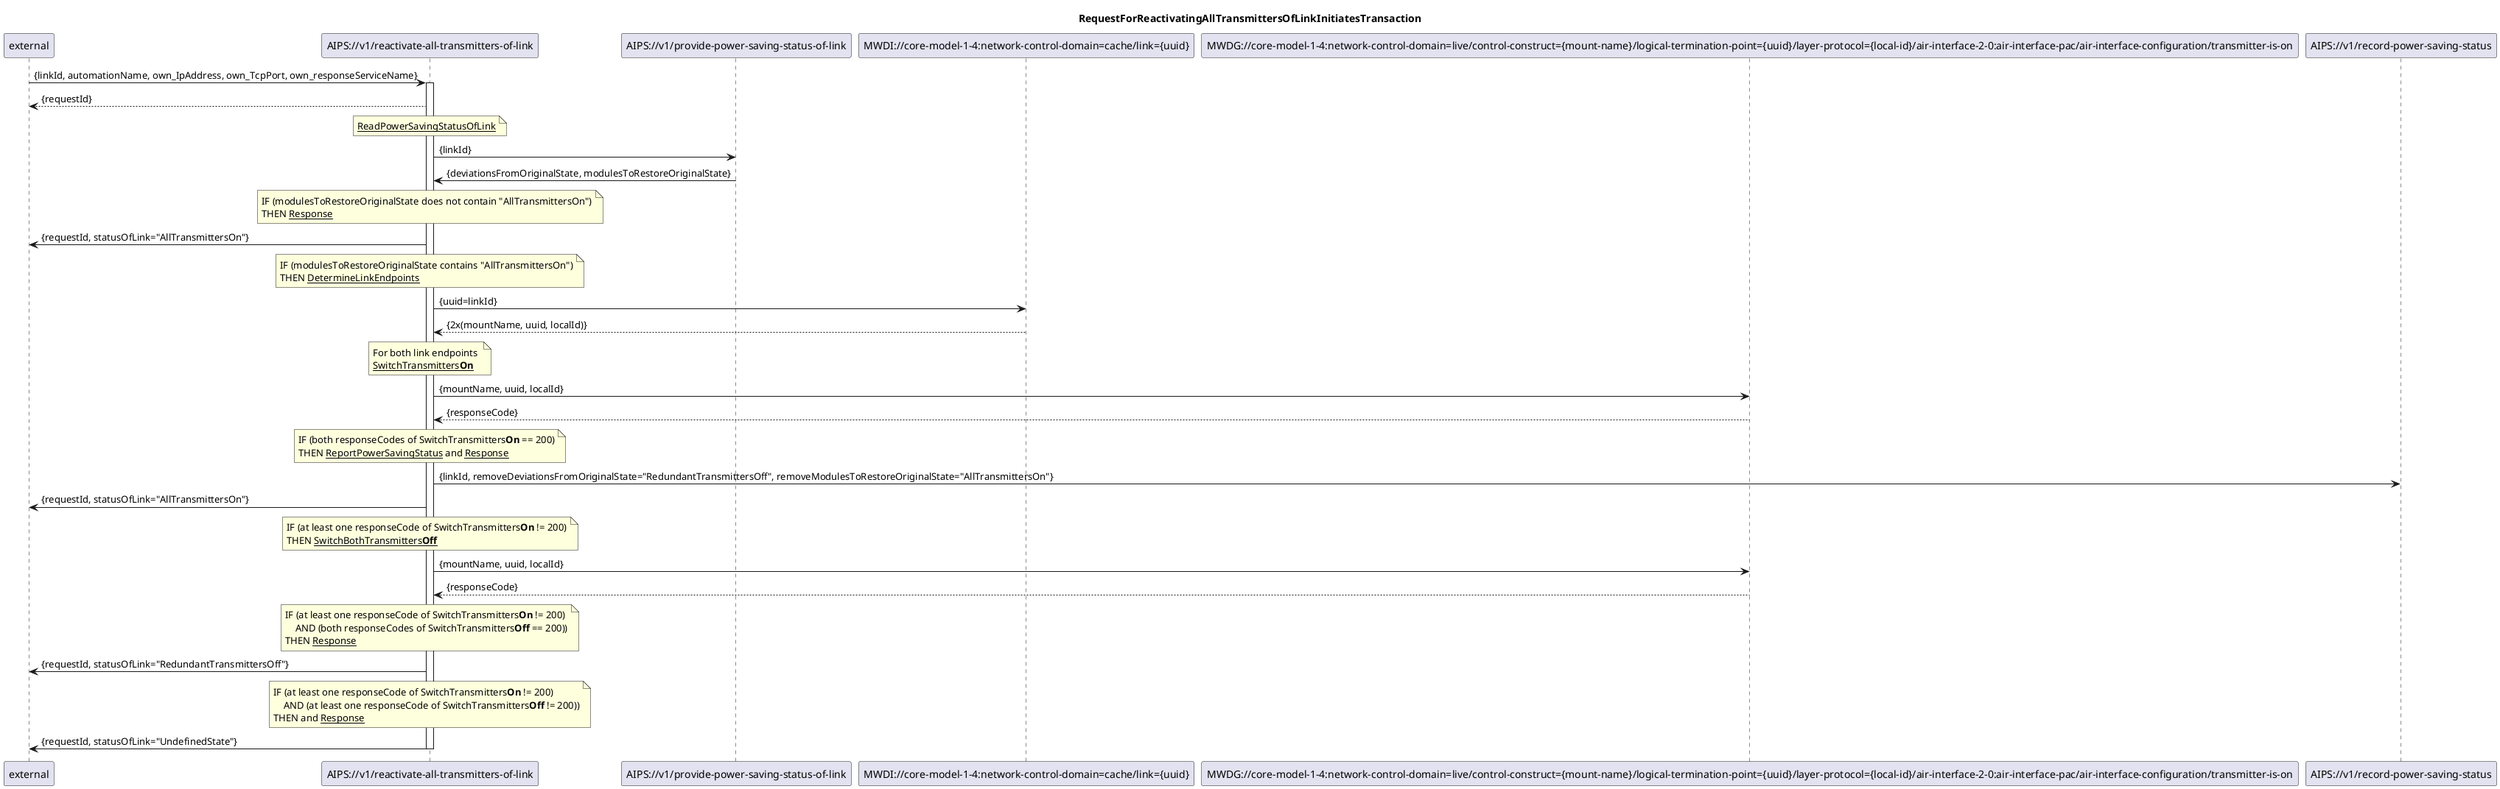 @startuml 510_reactivateAllTransmittersOfLink
skinparam responseMessageBelowArrow true

title
RequestForReactivatingAllTransmittersOfLinkInitiatesTransaction
end title

participant "external" as requestor
participant "AIPS://v1/reactivate-all-transmitters-of-link" as ato
participant "AIPS://v1/provide-power-saving-status-of-link" as readStatus
participant "MWDI://core-model-1-4:network-control-domain=cache/link={uuid}" as resolveAddress
participant "MWDG://core-model-1-4:network-control-domain=live/control-construct={mount-name}/logical-termination-point={uuid}/layer-protocol={local-id}/air-interface-2-0:air-interface-pac/air-interface-configuration/transmitter-is-on" as mwgw
participant "AIPS://v1/record-power-saving-status" as recordStatus
'participant "AIPS://<alarm-service-to-be-specified>" as alarm

requestor -> ato: {linkId, automationName, own_IpAddress, own_TcpPort, own_responseServiceName}
activate ato
ato --> requestor: {requestId}

note over ato
  <u>ReadPowerSavingStatusOfLink</u>
end note
ato -> readStatus: {linkId}
readStatus -> ato: {deviationsFromOriginalState, modulesToRestoreOriginalState}

note over ato
  IF (modulesToRestoreOriginalState does not contain "AllTransmittersOn")
  THEN <u>Response</u> 
end note
ato -> requestor: {requestId, statusOfLink="AllTransmittersOn"}

note over ato
  IF (modulesToRestoreOriginalState contains "AllTransmittersOn")
  THEN <u>DetermineLinkEndpoints</u>
end note
ato -> resolveAddress: {uuid=linkId}
resolveAddress --> ato: {2x(mountName, uuid, localId)}

note over ato
  For both link endpoints 
  <u>SwitchTransmitters<b>On</b></u>
end note
ato -> mwgw: {mountName, uuid, localId}
mwgw --> ato: {responseCode}

note over ato
  IF (both responseCodes of SwitchTransmitters<b>On</b> == 200)
  THEN <u>ReportPowerSavingStatus</u> and <u>Response</u>
end note 
ato -> recordStatus: {linkId, removeDeviationsFromOriginalState="RedundantTransmittersOff", removeModulesToRestoreOriginalState="AllTransmittersOn"}
ato -> requestor: {requestId, statusOfLink="AllTransmittersOn"}

note over ato
  IF (at least one responseCode of SwitchTransmitters<b>On</b> != 200)
  THEN <u>SwitchBothTransmitters<b>Off</b></u>
end note
ato -> mwgw: {mountName, uuid, localId}
mwgw --> ato: {responseCode}

note over ato
  IF (at least one responseCode of SwitchTransmitters<b>On</b> != 200)
      AND (both responseCodes of SwitchTransmitters<b>Off</b> == 200))
  THEN <u>Response</u>
end note

ato -> requestor: {requestId, statusOfLink="RedundantTransmittersOff"}

'alarms to be added with later release version
'note over ato
'  IF (at least one responseCode of SwitchTransmitters<b>On</b> != 200)
'      AND (at least one responseCode of SwitchTransmitters<b>Off</b> != 200))
'  THEN <u>ReportAlarm</u> and <u>Response</u>
'end note 
'ato -> alarm: {<i>to be specified</i>}


note over ato
  IF (at least one responseCode of SwitchTransmitters<b>On</b> != 200)
      AND (at least one responseCode of SwitchTransmitters<b>Off</b> != 200))
  THEN and <u>Response</u>
end note 
ato -> requestor: {requestId, statusOfLink="UndefinedState"}


deactivate ato 

@enduml